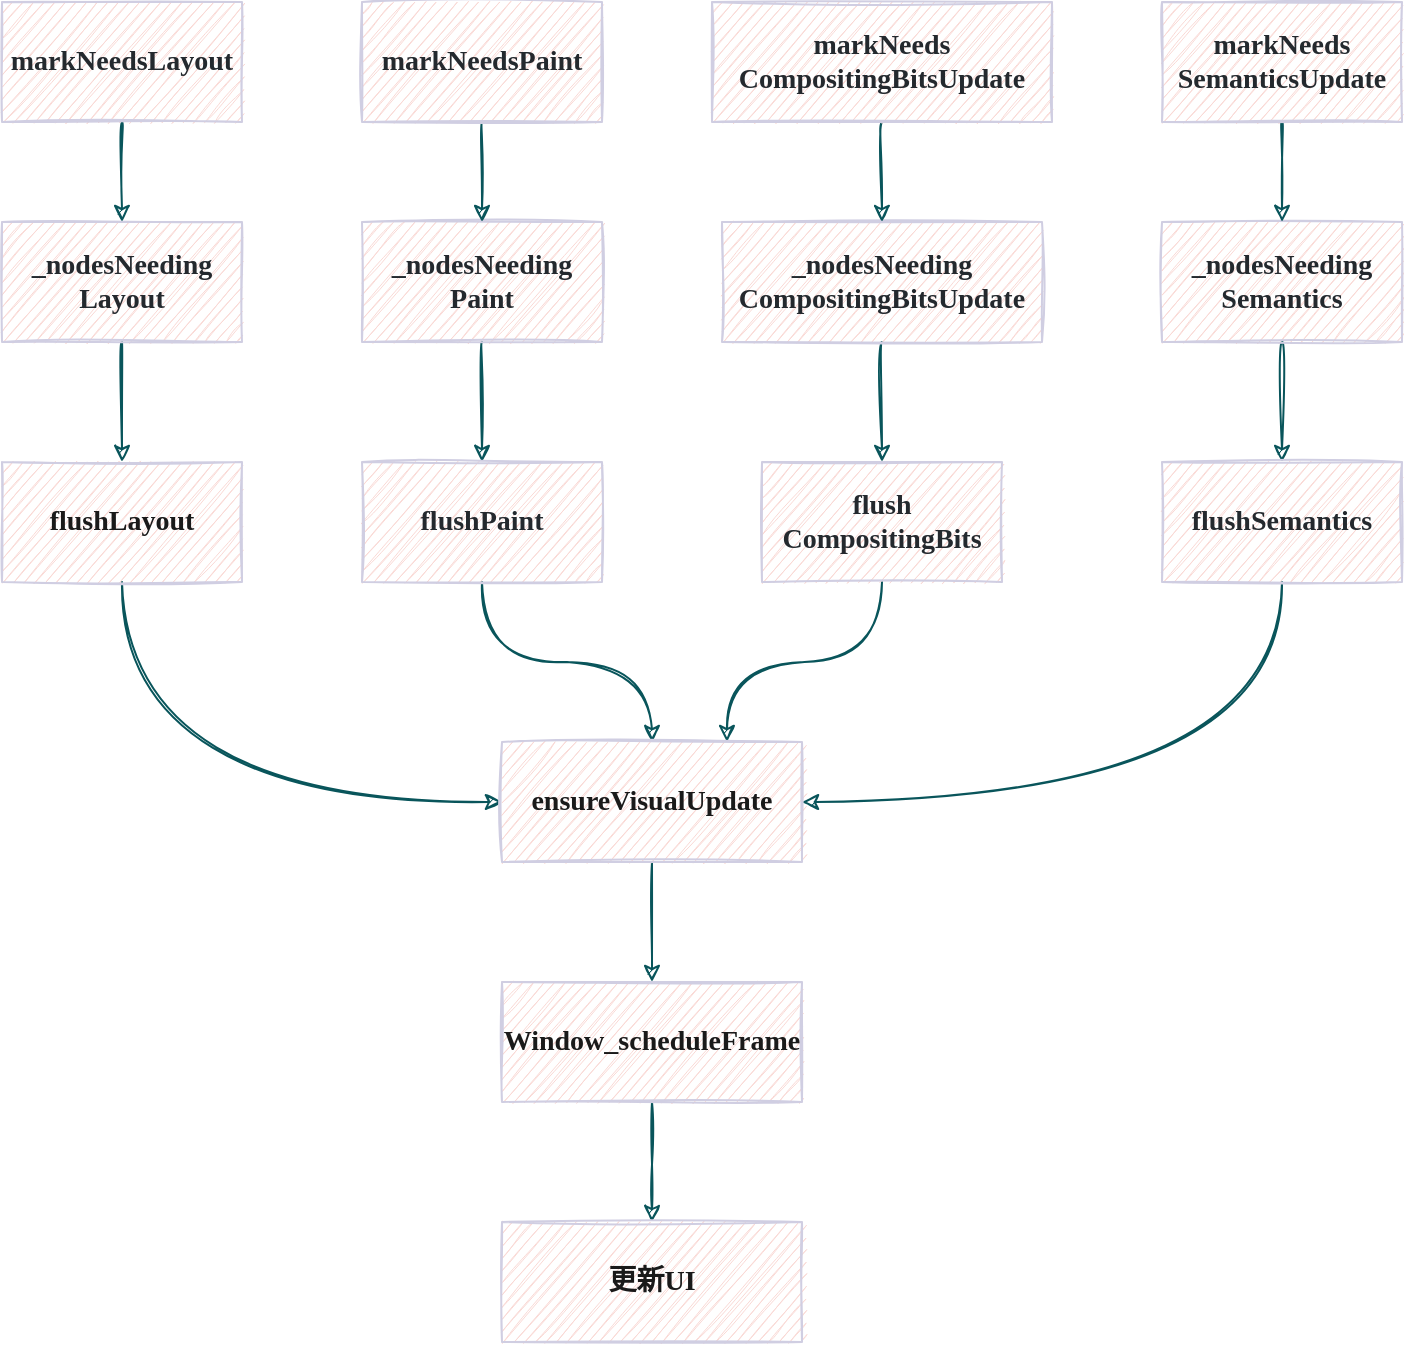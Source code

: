 <mxfile version="14.2.7" type="github"><diagram id="KCYAyli7LR0IroGUHNOW" name="Page-1"><mxGraphModel dx="946" dy="614" grid="1" gridSize="10" guides="1" tooltips="1" connect="1" arrows="1" fold="1" page="1" pageScale="1" pageWidth="827" pageHeight="1169" math="0" shadow="0"><root><mxCell id="0"/><mxCell id="1" parent="0"/><mxCell id="5ROCi4gUkXbwLppxMoyZ-12" style="edgeStyle=orthogonalEdgeStyle;orthogonalLoop=1;jettySize=auto;html=1;exitX=0.5;exitY=1;exitDx=0;exitDy=0;entryX=0.5;entryY=0;entryDx=0;entryDy=0;fontSize=14;fontStyle=1;fontFamily=Comic Sans MS;strokeColor=#09555B;fontColor=#1A1A1A;curved=1;sketch=1;" edge="1" parent="1" source="5ROCi4gUkXbwLppxMoyZ-3" target="5ROCi4gUkXbwLppxMoyZ-8"><mxGeometry relative="1" as="geometry"/></mxCell><mxCell id="5ROCi4gUkXbwLppxMoyZ-3" value="&lt;span style=&quot;color: rgb(36, 41, 46); font-size: 14px;&quot;&gt;_nodesNeeding&lt;br style=&quot;font-size: 14px;&quot;&gt;Paint&lt;/span&gt;" style="whiteSpace=wrap;html=1;fontSize=14;fontStyle=1;fontFamily=Comic Sans MS;fillColor=#FAD9D5;strokeColor=#D0CEE2;fontColor=#1A1A1A;sketch=1;" vertex="1" parent="1"><mxGeometry x="220" y="190" width="120" height="60" as="geometry"/></mxCell><mxCell id="5ROCi4gUkXbwLppxMoyZ-11" style="edgeStyle=orthogonalEdgeStyle;orthogonalLoop=1;jettySize=auto;html=1;exitX=0.5;exitY=1;exitDx=0;exitDy=0;entryX=0.5;entryY=0;entryDx=0;entryDy=0;fontSize=14;fontStyle=1;fontFamily=Comic Sans MS;strokeColor=#09555B;fontColor=#1A1A1A;curved=1;sketch=1;" edge="1" parent="1" source="5ROCi4gUkXbwLppxMoyZ-4" target="5ROCi4gUkXbwLppxMoyZ-7"><mxGeometry relative="1" as="geometry"/></mxCell><mxCell id="5ROCi4gUkXbwLppxMoyZ-4" value="&lt;span style=&quot;color: rgb(36, 41, 46); font-size: 14px;&quot;&gt;_nodesNeeding&lt;br style=&quot;font-size: 14px;&quot;&gt;Layout&lt;/span&gt;" style="whiteSpace=wrap;html=1;fontSize=14;fontStyle=1;fontFamily=Comic Sans MS;fillColor=#FAD9D5;strokeColor=#D0CEE2;fontColor=#1A1A1A;sketch=1;" vertex="1" parent="1"><mxGeometry x="40" y="190" width="120" height="60" as="geometry"/></mxCell><mxCell id="5ROCi4gUkXbwLppxMoyZ-13" style="edgeStyle=orthogonalEdgeStyle;orthogonalLoop=1;jettySize=auto;html=1;exitX=0.5;exitY=1;exitDx=0;exitDy=0;entryX=0.5;entryY=0;entryDx=0;entryDy=0;fontSize=14;fontStyle=1;fontFamily=Comic Sans MS;strokeColor=#09555B;fontColor=#1A1A1A;curved=1;sketch=1;" edge="1" parent="1" source="5ROCi4gUkXbwLppxMoyZ-5" target="5ROCi4gUkXbwLppxMoyZ-9"><mxGeometry relative="1" as="geometry"/></mxCell><mxCell id="5ROCi4gUkXbwLppxMoyZ-5" value="&lt;span style=&quot;color: rgb(36, 41, 46); font-size: 14px;&quot;&gt;_nodesNeeding&lt;br style=&quot;font-size: 14px;&quot;&gt;CompositingBitsUpdate&lt;/span&gt;" style="whiteSpace=wrap;html=1;fontSize=14;fontStyle=1;fontFamily=Comic Sans MS;fillColor=#FAD9D5;strokeColor=#D0CEE2;fontColor=#1A1A1A;sketch=1;" vertex="1" parent="1"><mxGeometry x="400" y="190" width="160" height="60" as="geometry"/></mxCell><mxCell id="5ROCi4gUkXbwLppxMoyZ-14" style="edgeStyle=orthogonalEdgeStyle;orthogonalLoop=1;jettySize=auto;html=1;exitX=0.5;exitY=1;exitDx=0;exitDy=0;entryX=0.5;entryY=0;entryDx=0;entryDy=0;fontSize=14;fontStyle=1;fontFamily=Comic Sans MS;strokeColor=#09555B;fontColor=#1A1A1A;curved=1;sketch=1;" edge="1" parent="1" source="5ROCi4gUkXbwLppxMoyZ-6" target="5ROCi4gUkXbwLppxMoyZ-10"><mxGeometry relative="1" as="geometry"/></mxCell><mxCell id="5ROCi4gUkXbwLppxMoyZ-6" value="&lt;span style=&quot;color: rgb(36, 41, 46); font-size: 14px;&quot;&gt;_nodesNeeding&lt;br style=&quot;font-size: 14px;&quot;&gt;Semantics&lt;/span&gt;" style="whiteSpace=wrap;html=1;fontSize=14;fontStyle=1;fontFamily=Comic Sans MS;fillColor=#FAD9D5;strokeColor=#D0CEE2;fontColor=#1A1A1A;sketch=1;" vertex="1" parent="1"><mxGeometry x="620" y="190" width="120" height="60" as="geometry"/></mxCell><mxCell id="5ROCi4gUkXbwLppxMoyZ-27" style="edgeStyle=orthogonalEdgeStyle;orthogonalLoop=1;jettySize=auto;html=1;exitX=0.5;exitY=1;exitDx=0;exitDy=0;entryX=0;entryY=0.5;entryDx=0;entryDy=0;fontFamily=Comic Sans MS;fontSize=14;strokeColor=#09555B;fontColor=#1A1A1A;curved=1;sketch=1;" edge="1" parent="1" source="5ROCi4gUkXbwLppxMoyZ-7" target="5ROCi4gUkXbwLppxMoyZ-26"><mxGeometry relative="1" as="geometry"/></mxCell><mxCell id="5ROCi4gUkXbwLppxMoyZ-7" value="flushLayout" style="whiteSpace=wrap;html=1;fontSize=14;fontStyle=1;fontFamily=Comic Sans MS;fillColor=#FAD9D5;strokeColor=#D0CEE2;fontColor=#1A1A1A;sketch=1;" vertex="1" parent="1"><mxGeometry x="40" y="310" width="120" height="60" as="geometry"/></mxCell><mxCell id="5ROCi4gUkXbwLppxMoyZ-28" style="edgeStyle=orthogonalEdgeStyle;rounded=1;orthogonalLoop=1;jettySize=auto;html=1;exitX=0.5;exitY=1;exitDx=0;exitDy=0;strokeColor=#09555B;fontColor=#1A1A1A;curved=1;sketch=1;" edge="1" parent="1" source="5ROCi4gUkXbwLppxMoyZ-8" target="5ROCi4gUkXbwLppxMoyZ-26"><mxGeometry relative="1" as="geometry"/></mxCell><mxCell id="5ROCi4gUkXbwLppxMoyZ-8" value="&lt;font color=&quot;#24292e&quot; style=&quot;font-size: 14px;&quot;&gt;&lt;span style=&quot;font-size: 14px;&quot;&gt;flushPaint&lt;/span&gt;&lt;/font&gt;" style="whiteSpace=wrap;html=1;fontSize=14;fontStyle=1;fontFamily=Comic Sans MS;fillColor=#FAD9D5;strokeColor=#D0CEE2;fontColor=#1A1A1A;sketch=1;" vertex="1" parent="1"><mxGeometry x="220" y="310" width="120" height="60" as="geometry"/></mxCell><mxCell id="5ROCi4gUkXbwLppxMoyZ-29" style="edgeStyle=orthogonalEdgeStyle;rounded=1;orthogonalLoop=1;jettySize=auto;html=1;exitX=0.5;exitY=1;exitDx=0;exitDy=0;entryX=0.75;entryY=0;entryDx=0;entryDy=0;strokeColor=#09555B;fontColor=#1A1A1A;curved=1;sketch=1;" edge="1" parent="1" source="5ROCi4gUkXbwLppxMoyZ-9" target="5ROCi4gUkXbwLppxMoyZ-26"><mxGeometry relative="1" as="geometry"/></mxCell><mxCell id="5ROCi4gUkXbwLppxMoyZ-9" value="&lt;font color=&quot;#24292e&quot; style=&quot;font-size: 14px;&quot;&gt;&lt;span style=&quot;font-size: 14px;&quot;&gt;flush&lt;br style=&quot;font-size: 14px;&quot;&gt;CompositingBits&lt;/span&gt;&lt;/font&gt;" style="whiteSpace=wrap;html=1;fontSize=14;fontStyle=1;fontFamily=Comic Sans MS;fillColor=#FAD9D5;strokeColor=#D0CEE2;fontColor=#1A1A1A;sketch=1;" vertex="1" parent="1"><mxGeometry x="420" y="310" width="120" height="60" as="geometry"/></mxCell><mxCell id="5ROCi4gUkXbwLppxMoyZ-30" style="edgeStyle=orthogonalEdgeStyle;rounded=1;orthogonalLoop=1;jettySize=auto;html=1;exitX=0.5;exitY=1;exitDx=0;exitDy=0;entryX=1;entryY=0.5;entryDx=0;entryDy=0;strokeColor=#09555B;fontColor=#1A1A1A;curved=1;sketch=1;" edge="1" parent="1" source="5ROCi4gUkXbwLppxMoyZ-10" target="5ROCi4gUkXbwLppxMoyZ-26"><mxGeometry relative="1" as="geometry"/></mxCell><mxCell id="5ROCi4gUkXbwLppxMoyZ-10" value="&lt;font color=&quot;#24292e&quot; style=&quot;font-size: 14px;&quot;&gt;&lt;span style=&quot;font-size: 14px;&quot;&gt;flushSemantics&lt;/span&gt;&lt;/font&gt;" style="whiteSpace=wrap;html=1;fontSize=14;fontStyle=1;fontFamily=Comic Sans MS;fillColor=#FAD9D5;strokeColor=#D0CEE2;fontColor=#1A1A1A;sketch=1;" vertex="1" parent="1"><mxGeometry x="620" y="310" width="120" height="60" as="geometry"/></mxCell><mxCell id="5ROCi4gUkXbwLppxMoyZ-20" style="edgeStyle=orthogonalEdgeStyle;orthogonalLoop=1;jettySize=auto;html=1;exitX=0.5;exitY=1;exitDx=0;exitDy=0;fontSize=14;fontStyle=1;fontFamily=Comic Sans MS;strokeColor=#09555B;fontColor=#1A1A1A;curved=1;sketch=1;" edge="1" parent="1" source="5ROCi4gUkXbwLppxMoyZ-16" target="5ROCi4gUkXbwLppxMoyZ-4"><mxGeometry relative="1" as="geometry"/></mxCell><mxCell id="5ROCi4gUkXbwLppxMoyZ-16" value="&lt;font color=&quot;#24292e&quot; style=&quot;font-size: 14px;&quot;&gt;&lt;span style=&quot;font-size: 14px;&quot;&gt;markNeedsLayout&lt;/span&gt;&lt;/font&gt;" style="whiteSpace=wrap;html=1;fontSize=14;fontStyle=1;fontFamily=Comic Sans MS;fillColor=#FAD9D5;strokeColor=#D0CEE2;fontColor=#1A1A1A;sketch=1;" vertex="1" parent="1"><mxGeometry x="40" y="80" width="120" height="60" as="geometry"/></mxCell><mxCell id="5ROCi4gUkXbwLppxMoyZ-22" style="edgeStyle=orthogonalEdgeStyle;orthogonalLoop=1;jettySize=auto;html=1;exitX=0.5;exitY=1;exitDx=0;exitDy=0;entryX=0.5;entryY=0;entryDx=0;entryDy=0;fontSize=14;fontStyle=1;fontFamily=Comic Sans MS;strokeColor=#09555B;fontColor=#1A1A1A;curved=1;sketch=1;" edge="1" parent="1" source="5ROCi4gUkXbwLppxMoyZ-17" target="5ROCi4gUkXbwLppxMoyZ-3"><mxGeometry relative="1" as="geometry"/></mxCell><mxCell id="5ROCi4gUkXbwLppxMoyZ-17" value="&lt;font color=&quot;#24292e&quot; style=&quot;font-size: 14px;&quot;&gt;&lt;span style=&quot;font-size: 14px;&quot;&gt;markNeedsPaint&lt;/span&gt;&lt;/font&gt;" style="whiteSpace=wrap;html=1;fontSize=14;fontStyle=1;fontFamily=Comic Sans MS;fillColor=#FAD9D5;strokeColor=#D0CEE2;fontColor=#1A1A1A;sketch=1;" vertex="1" parent="1"><mxGeometry x="220" y="80" width="120" height="60" as="geometry"/></mxCell><mxCell id="5ROCi4gUkXbwLppxMoyZ-24" style="edgeStyle=orthogonalEdgeStyle;orthogonalLoop=1;jettySize=auto;html=1;exitX=0.5;exitY=1;exitDx=0;exitDy=0;fontSize=14;fontStyle=1;fontFamily=Comic Sans MS;strokeColor=#09555B;fontColor=#1A1A1A;curved=1;sketch=1;" edge="1" parent="1" source="5ROCi4gUkXbwLppxMoyZ-18" target="5ROCi4gUkXbwLppxMoyZ-6"><mxGeometry relative="1" as="geometry"/></mxCell><mxCell id="5ROCi4gUkXbwLppxMoyZ-18" value="&lt;font color=&quot;#24292e&quot; style=&quot;font-size: 14px;&quot;&gt;&lt;span style=&quot;font-size: 14px;&quot;&gt;markNeeds&lt;br style=&quot;font-size: 14px;&quot;&gt;SemanticsUpdate&lt;/span&gt;&lt;/font&gt;" style="whiteSpace=wrap;html=1;fontSize=14;fontStyle=1;fontFamily=Comic Sans MS;fillColor=#FAD9D5;strokeColor=#D0CEE2;fontColor=#1A1A1A;sketch=1;" vertex="1" parent="1"><mxGeometry x="620" y="80" width="120" height="60" as="geometry"/></mxCell><mxCell id="5ROCi4gUkXbwLppxMoyZ-23" style="edgeStyle=orthogonalEdgeStyle;orthogonalLoop=1;jettySize=auto;html=1;exitX=0.5;exitY=1;exitDx=0;exitDy=0;entryX=0.5;entryY=0;entryDx=0;entryDy=0;fontSize=14;fontStyle=1;fontFamily=Comic Sans MS;strokeColor=#09555B;fontColor=#1A1A1A;curved=1;sketch=1;" edge="1" parent="1" source="5ROCi4gUkXbwLppxMoyZ-19" target="5ROCi4gUkXbwLppxMoyZ-5"><mxGeometry relative="1" as="geometry"/></mxCell><mxCell id="5ROCi4gUkXbwLppxMoyZ-19" value="&lt;font color=&quot;#24292e&quot; style=&quot;font-size: 14px;&quot;&gt;&lt;span style=&quot;font-size: 14px;&quot;&gt;markNeeds&lt;br style=&quot;font-size: 14px;&quot;&gt;CompositingBitsUpdate&lt;/span&gt;&lt;/font&gt;" style="whiteSpace=wrap;html=1;fontSize=14;fontStyle=1;fontFamily=Comic Sans MS;fillColor=#FAD9D5;strokeColor=#D0CEE2;fontColor=#1A1A1A;sketch=1;" vertex="1" parent="1"><mxGeometry x="395" y="80" width="170" height="60" as="geometry"/></mxCell><mxCell id="5ROCi4gUkXbwLppxMoyZ-31" style="edgeStyle=orthogonalEdgeStyle;curved=1;rounded=1;orthogonalLoop=1;jettySize=auto;html=1;exitX=0.5;exitY=1;exitDx=0;exitDy=0;strokeColor=#09555B;fontColor=#1A1A1A;sketch=1;" edge="1" parent="1" source="5ROCi4gUkXbwLppxMoyZ-26"><mxGeometry relative="1" as="geometry"><mxPoint x="365" y="570" as="targetPoint"/></mxGeometry></mxCell><mxCell id="5ROCi4gUkXbwLppxMoyZ-26" value="ensureVisualUpdate" style="whiteSpace=wrap;html=1;fontSize=14;fontStyle=1;fontFamily=Comic Sans MS;fillColor=#FAD9D5;strokeColor=#D0CEE2;fontColor=#1A1A1A;sketch=1;" vertex="1" parent="1"><mxGeometry x="290" y="450" width="150" height="60" as="geometry"/></mxCell><mxCell id="5ROCi4gUkXbwLppxMoyZ-33" style="edgeStyle=orthogonalEdgeStyle;curved=1;rounded=1;orthogonalLoop=1;jettySize=auto;html=1;exitX=0.5;exitY=1;exitDx=0;exitDy=0;strokeColor=#09555B;fontColor=#1A1A1A;sketch=1;" edge="1" parent="1" source="5ROCi4gUkXbwLppxMoyZ-32"><mxGeometry relative="1" as="geometry"><mxPoint x="365" y="690" as="targetPoint"/></mxGeometry></mxCell><mxCell id="5ROCi4gUkXbwLppxMoyZ-32" value="Window_scheduleFrame" style="whiteSpace=wrap;html=1;fontSize=14;fontStyle=1;fontFamily=Comic Sans MS;fillColor=#FAD9D5;strokeColor=#D0CEE2;fontColor=#1A1A1A;sketch=1;" vertex="1" parent="1"><mxGeometry x="290" y="570" width="150" height="60" as="geometry"/></mxCell><mxCell id="5ROCi4gUkXbwLppxMoyZ-34" value="更新UI" style="whiteSpace=wrap;html=1;fontSize=14;fontStyle=1;fontFamily=Comic Sans MS;fillColor=#FAD9D5;strokeColor=#D0CEE2;fontColor=#1A1A1A;sketch=1;" vertex="1" parent="1"><mxGeometry x="290" y="690" width="150" height="60" as="geometry"/></mxCell></root></mxGraphModel></diagram></mxfile>